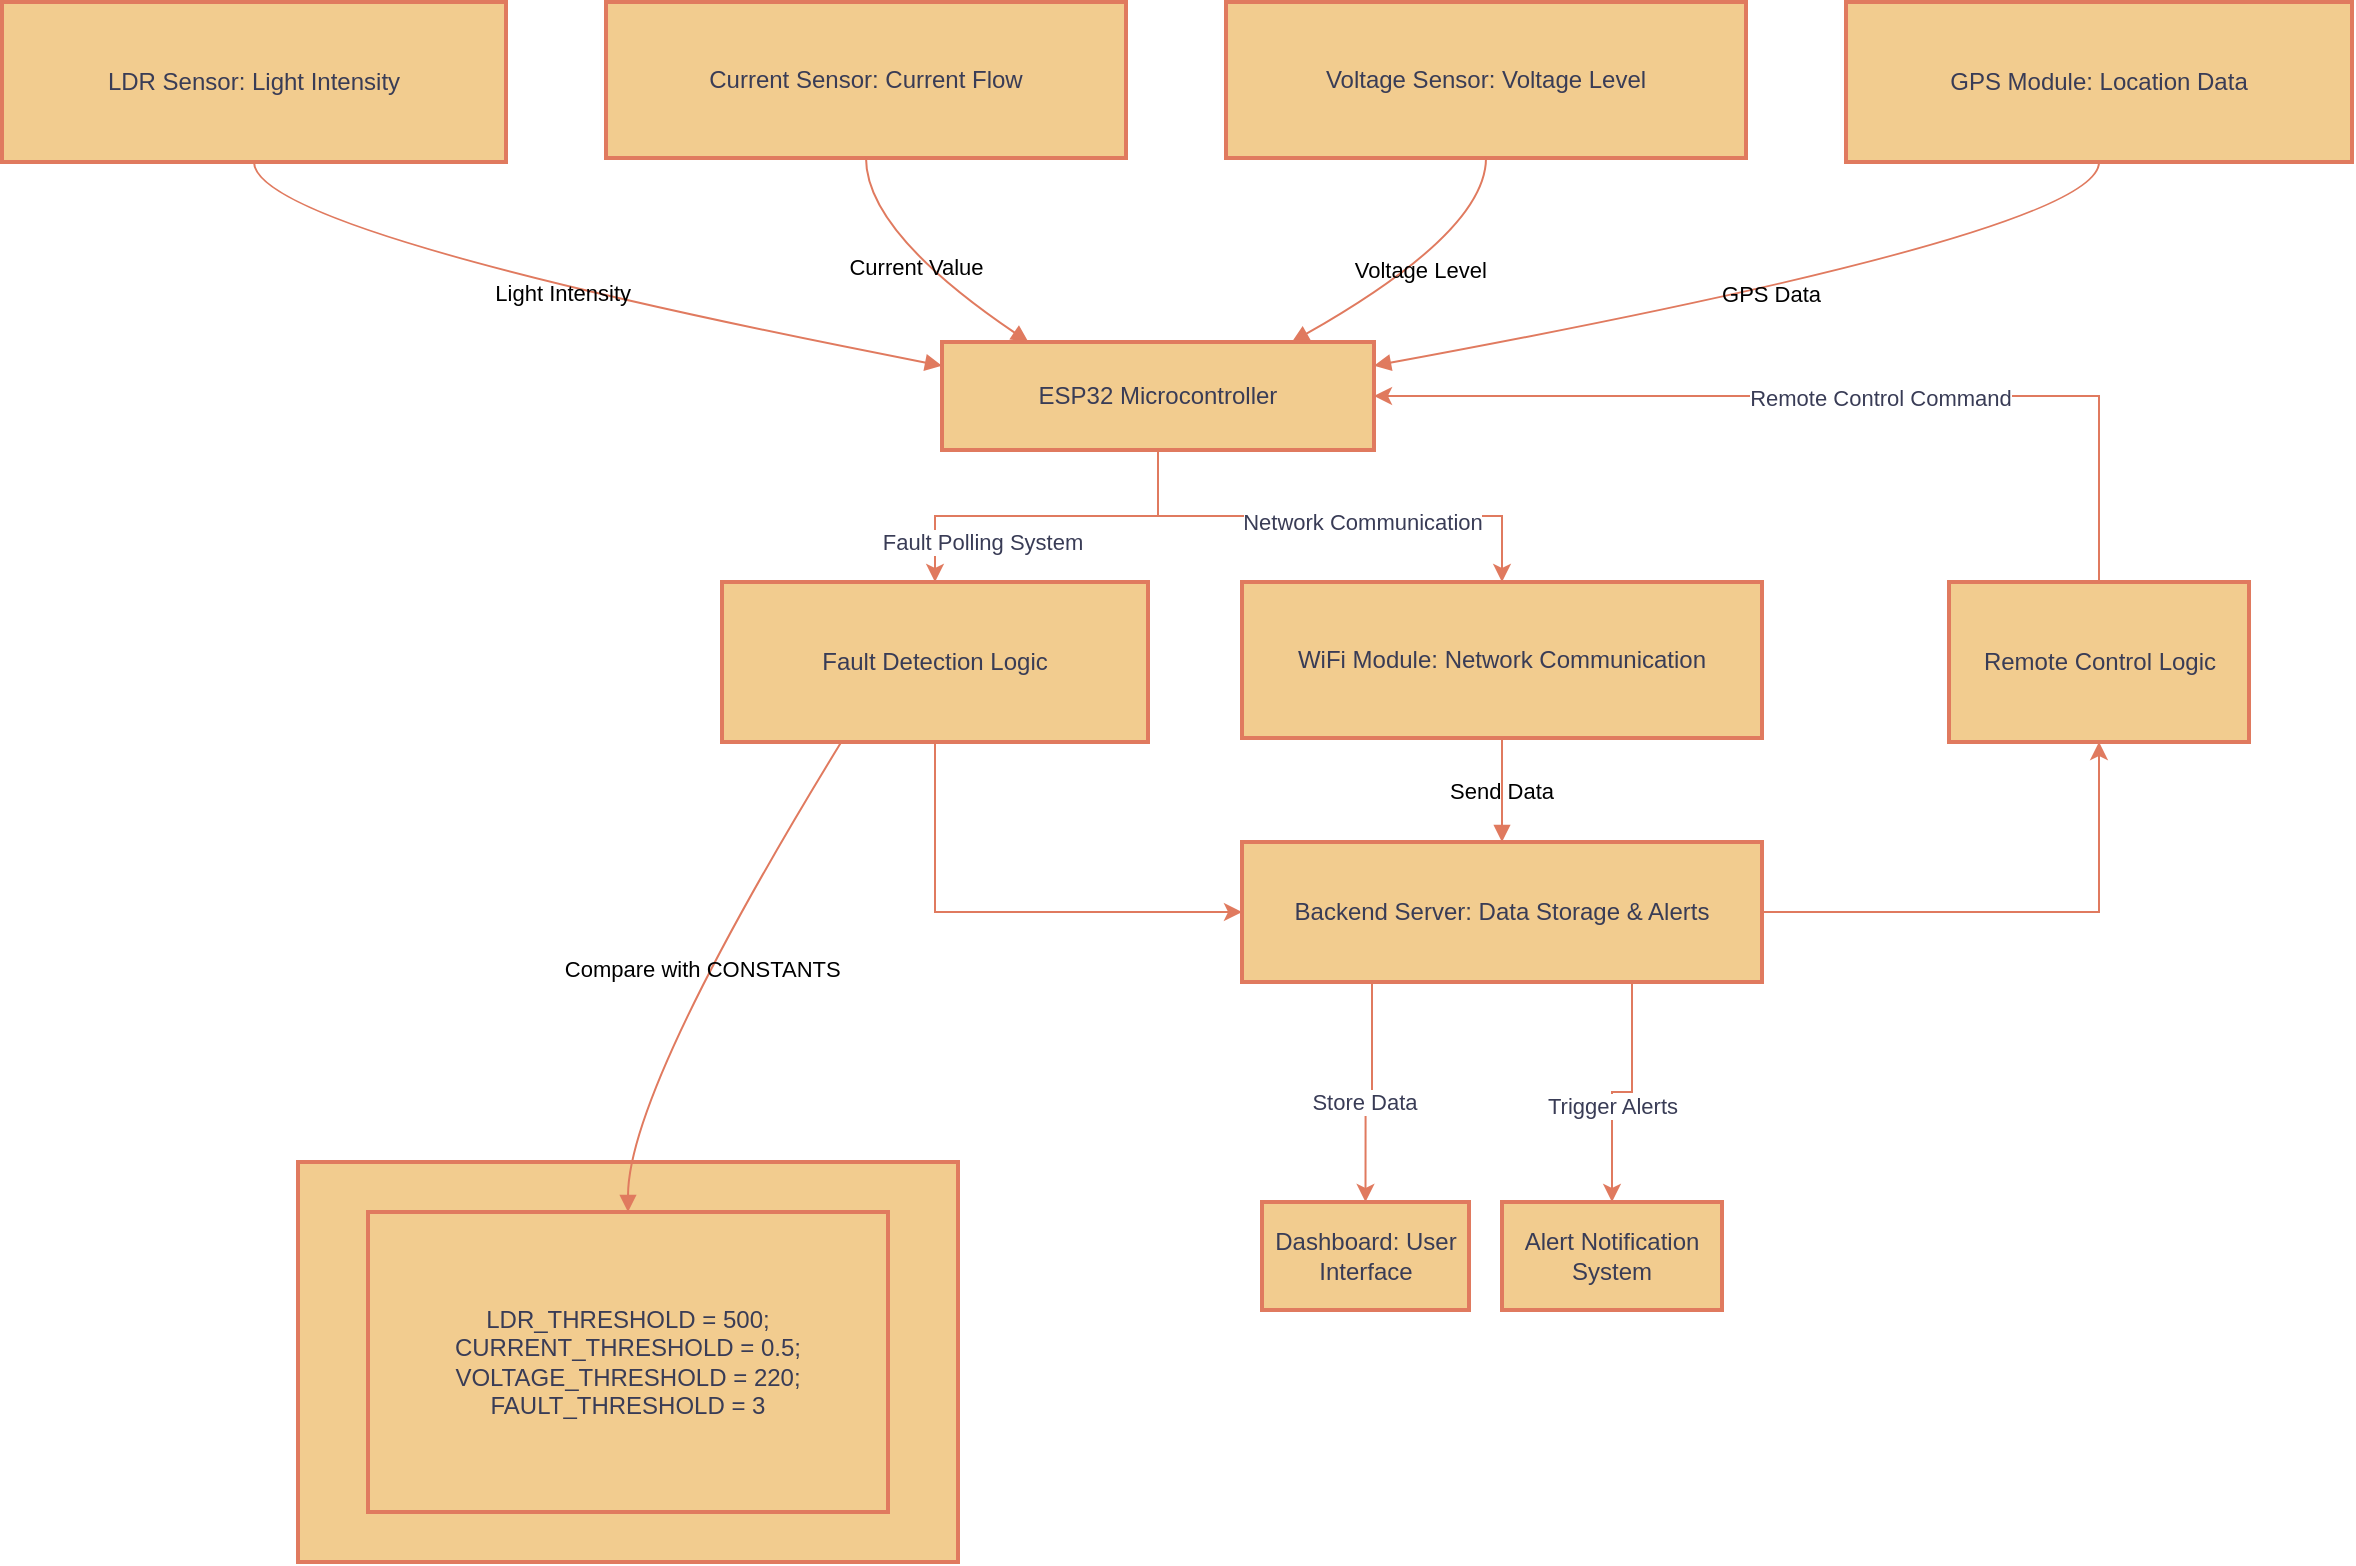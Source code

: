 <mxfile version="26.0.5">
  <diagram name="Page-1" id="kLO8YpI22ivUnQoXJgwh">
    <mxGraphModel dx="1633" dy="780" grid="1" gridSize="10" guides="1" tooltips="1" connect="1" arrows="1" fold="1" page="1" pageScale="1" pageWidth="850" pageHeight="1100" background="none" math="0" shadow="0" adaptiveColors="auto">
      <root>
        <mxCell id="0" />
        <mxCell id="1" parent="0" />
        <mxCell id="GBtNbsu-M8GLhQdwbJQ9-1" value="CONSTANTS" style="whiteSpace=wrap;strokeWidth=2;labelBackgroundColor=none;fillColor=#F2CC8F;strokeColor=#E07A5F;fontColor=#393C56;" vertex="1" parent="1">
          <mxGeometry x="168" y="600" width="330" height="200" as="geometry" />
        </mxCell>
        <mxCell id="GBtNbsu-M8GLhQdwbJQ9-26" style="edgeStyle=orthogonalEdgeStyle;rounded=0;orthogonalLoop=1;jettySize=auto;html=1;exitX=0.5;exitY=1;exitDx=0;exitDy=0;entryX=0.5;entryY=0;entryDx=0;entryDy=0;strokeColor=#E07A5F;fontColor=#393C56;fillColor=#F2CC8F;" edge="1" parent="1" source="GBtNbsu-M8GLhQdwbJQ9-2" target="GBtNbsu-M8GLhQdwbJQ9-7">
          <mxGeometry relative="1" as="geometry" />
        </mxCell>
        <mxCell id="GBtNbsu-M8GLhQdwbJQ9-27" value="Network Communication" style="edgeLabel;html=1;align=center;verticalAlign=middle;resizable=0;points=[];strokeColor=#E07A5F;fontColor=#393C56;fillColor=#F2CC8F;" vertex="1" connectable="0" parent="GBtNbsu-M8GLhQdwbJQ9-26">
          <mxGeometry x="0.135" y="-3" relative="1" as="geometry">
            <mxPoint as="offset" />
          </mxGeometry>
        </mxCell>
        <mxCell id="GBtNbsu-M8GLhQdwbJQ9-28" style="edgeStyle=orthogonalEdgeStyle;rounded=0;orthogonalLoop=1;jettySize=auto;html=1;exitX=0.5;exitY=1;exitDx=0;exitDy=0;entryX=0.5;entryY=0;entryDx=0;entryDy=0;strokeColor=#E07A5F;fontColor=#393C56;fillColor=#F2CC8F;" edge="1" parent="1" source="GBtNbsu-M8GLhQdwbJQ9-2" target="GBtNbsu-M8GLhQdwbJQ9-8">
          <mxGeometry relative="1" as="geometry" />
        </mxCell>
        <mxCell id="GBtNbsu-M8GLhQdwbJQ9-38" value="Fault Polling System" style="edgeLabel;html=1;align=center;verticalAlign=middle;resizable=0;points=[];strokeColor=#E07A5F;fontColor=#393C56;fillColor=#F2CC8F;" vertex="1" connectable="0" parent="GBtNbsu-M8GLhQdwbJQ9-28">
          <mxGeometry x="0.365" y="-2" relative="1" as="geometry">
            <mxPoint y="15" as="offset" />
          </mxGeometry>
        </mxCell>
        <mxCell id="GBtNbsu-M8GLhQdwbJQ9-2" value="ESP32 Microcontroller" style="whiteSpace=wrap;strokeWidth=2;labelBackgroundColor=none;fillColor=#F2CC8F;strokeColor=#E07A5F;fontColor=#393C56;" vertex="1" parent="1">
          <mxGeometry x="490" y="190" width="216" height="54" as="geometry" />
        </mxCell>
        <mxCell id="GBtNbsu-M8GLhQdwbJQ9-3" value="LDR Sensor: Light Intensity" style="whiteSpace=wrap;strokeWidth=2;labelBackgroundColor=none;fillColor=#F2CC8F;strokeColor=#E07A5F;fontColor=#393C56;" vertex="1" parent="1">
          <mxGeometry x="20" y="20" width="252" height="80" as="geometry" />
        </mxCell>
        <mxCell id="GBtNbsu-M8GLhQdwbJQ9-4" value="Current Sensor: Current Flow" style="whiteSpace=wrap;strokeWidth=2;labelBackgroundColor=none;fillColor=#F2CC8F;strokeColor=#E07A5F;fontColor=#393C56;" vertex="1" parent="1">
          <mxGeometry x="322" y="20" width="260" height="78" as="geometry" />
        </mxCell>
        <mxCell id="GBtNbsu-M8GLhQdwbJQ9-5" value="Voltage Sensor: Voltage Level" style="whiteSpace=wrap;strokeWidth=2;labelBackgroundColor=none;fillColor=#F2CC8F;strokeColor=#E07A5F;fontColor=#393C56;" vertex="1" parent="1">
          <mxGeometry x="632" y="20" width="260" height="78" as="geometry" />
        </mxCell>
        <mxCell id="GBtNbsu-M8GLhQdwbJQ9-6" value="GPS Module: Location Data" style="whiteSpace=wrap;strokeWidth=2;labelBackgroundColor=none;fillColor=#F2CC8F;strokeColor=#E07A5F;fontColor=#393C56;" vertex="1" parent="1">
          <mxGeometry x="942" y="20" width="253" height="80" as="geometry" />
        </mxCell>
        <mxCell id="GBtNbsu-M8GLhQdwbJQ9-7" value="WiFi Module: Network Communication" style="whiteSpace=wrap;strokeWidth=2;labelBackgroundColor=none;fillColor=#F2CC8F;strokeColor=#E07A5F;fontColor=#393C56;" vertex="1" parent="1">
          <mxGeometry x="640" y="310" width="260" height="78" as="geometry" />
        </mxCell>
        <mxCell id="GBtNbsu-M8GLhQdwbJQ9-25" style="edgeStyle=orthogonalEdgeStyle;rounded=0;orthogonalLoop=1;jettySize=auto;html=1;exitX=0.5;exitY=1;exitDx=0;exitDy=0;entryX=0;entryY=0.5;entryDx=0;entryDy=0;strokeColor=#E07A5F;fontColor=#393C56;fillColor=#F2CC8F;" edge="1" parent="1" source="GBtNbsu-M8GLhQdwbJQ9-8" target="GBtNbsu-M8GLhQdwbJQ9-9">
          <mxGeometry relative="1" as="geometry" />
        </mxCell>
        <mxCell id="GBtNbsu-M8GLhQdwbJQ9-8" value="Fault Detection Logic" style="whiteSpace=wrap;strokeWidth=2;labelBackgroundColor=none;fillColor=#F2CC8F;strokeColor=#E07A5F;fontColor=#393C56;" vertex="1" parent="1">
          <mxGeometry x="380" y="310" width="213" height="80" as="geometry" />
        </mxCell>
        <mxCell id="GBtNbsu-M8GLhQdwbJQ9-32" style="edgeStyle=orthogonalEdgeStyle;rounded=0;orthogonalLoop=1;jettySize=auto;html=1;exitX=0.25;exitY=1;exitDx=0;exitDy=0;entryX=0.5;entryY=0;entryDx=0;entryDy=0;strokeColor=#E07A5F;fontColor=#393C56;fillColor=#F2CC8F;" edge="1" parent="1" source="GBtNbsu-M8GLhQdwbJQ9-9" target="GBtNbsu-M8GLhQdwbJQ9-10">
          <mxGeometry relative="1" as="geometry" />
        </mxCell>
        <mxCell id="GBtNbsu-M8GLhQdwbJQ9-33" value="Store Data" style="edgeLabel;html=1;align=center;verticalAlign=middle;resizable=0;points=[];strokeColor=#E07A5F;fontColor=#393C56;fillColor=#F2CC8F;" vertex="1" connectable="0" parent="GBtNbsu-M8GLhQdwbJQ9-32">
          <mxGeometry x="0.116" y="-1" relative="1" as="geometry">
            <mxPoint as="offset" />
          </mxGeometry>
        </mxCell>
        <mxCell id="GBtNbsu-M8GLhQdwbJQ9-35" value="" style="edgeStyle=orthogonalEdgeStyle;rounded=0;orthogonalLoop=1;jettySize=auto;html=1;strokeColor=#E07A5F;fontColor=#393C56;fillColor=#F2CC8F;" edge="1" parent="1" source="GBtNbsu-M8GLhQdwbJQ9-9" target="GBtNbsu-M8GLhQdwbJQ9-34">
          <mxGeometry relative="1" as="geometry" />
        </mxCell>
        <mxCell id="GBtNbsu-M8GLhQdwbJQ9-9" value="Backend Server: Data Storage &amp; Alerts" style="whiteSpace=wrap;strokeWidth=2;labelBackgroundColor=none;fillColor=#F2CC8F;strokeColor=#E07A5F;fontColor=#393C56;" vertex="1" parent="1">
          <mxGeometry x="640" y="440" width="260" height="70" as="geometry" />
        </mxCell>
        <mxCell id="GBtNbsu-M8GLhQdwbJQ9-10" value="Dashboard: User Interface" style="whiteSpace=wrap;strokeWidth=2;labelBackgroundColor=none;fillColor=#F2CC8F;strokeColor=#E07A5F;fontColor=#393C56;" vertex="1" parent="1">
          <mxGeometry x="650" y="620" width="103.5" height="54" as="geometry" />
        </mxCell>
        <mxCell id="GBtNbsu-M8GLhQdwbJQ9-30" value="" style="edgeStyle=orthogonalEdgeStyle;rounded=0;orthogonalLoop=1;jettySize=auto;html=1;strokeColor=#E07A5F;fontColor=#393C56;fillColor=#F2CC8F;exitX=0.75;exitY=1;exitDx=0;exitDy=0;entryX=0.5;entryY=0;entryDx=0;entryDy=0;" edge="1" parent="1" source="GBtNbsu-M8GLhQdwbJQ9-9" target="GBtNbsu-M8GLhQdwbJQ9-11">
          <mxGeometry relative="1" as="geometry">
            <mxPoint x="892.004" y="620" as="sourcePoint" />
            <mxPoint x="790" y="550" as="targetPoint" />
          </mxGeometry>
        </mxCell>
        <mxCell id="GBtNbsu-M8GLhQdwbJQ9-31" value="Trigger Alerts" style="edgeLabel;html=1;align=center;verticalAlign=middle;resizable=0;points=[];strokeColor=#E07A5F;fontColor=#393C56;fillColor=#F2CC8F;" vertex="1" connectable="0" parent="GBtNbsu-M8GLhQdwbJQ9-30">
          <mxGeometry x="0.204" relative="1" as="geometry">
            <mxPoint as="offset" />
          </mxGeometry>
        </mxCell>
        <mxCell id="GBtNbsu-M8GLhQdwbJQ9-11" value="Alert Notification System" style="whiteSpace=wrap;strokeWidth=2;labelBackgroundColor=none;fillColor=#F2CC8F;strokeColor=#E07A5F;fontColor=#393C56;" vertex="1" parent="1">
          <mxGeometry x="770" y="620" width="110" height="54" as="geometry" />
        </mxCell>
        <mxCell id="GBtNbsu-M8GLhQdwbJQ9-12" value="LDR_THRESHOLD = 500; CURRENT_THRESHOLD = 0.5; VOLTAGE_THRESHOLD = 220; FAULT_THRESHOLD = 3" style="whiteSpace=wrap;strokeWidth=2;labelBackgroundColor=none;fillColor=#F2CC8F;strokeColor=#E07A5F;fontColor=#393C56;" vertex="1" parent="1">
          <mxGeometry x="203" y="625" width="260" height="150" as="geometry" />
        </mxCell>
        <mxCell id="GBtNbsu-M8GLhQdwbJQ9-13" value="Light Intensity" style="curved=1;startArrow=none;endArrow=block;exitX=0.5;exitY=1;entryX=0;entryY=0.22;rounded=0;labelBackgroundColor=none;strokeColor=#E07A5F;fontColor=default;" edge="1" parent="1" source="GBtNbsu-M8GLhQdwbJQ9-3" target="GBtNbsu-M8GLhQdwbJQ9-2">
          <mxGeometry relative="1" as="geometry">
            <Array as="points">
              <mxPoint x="146" y="135" />
            </Array>
          </mxGeometry>
        </mxCell>
        <mxCell id="GBtNbsu-M8GLhQdwbJQ9-14" value="Current Value" style="curved=1;startArrow=none;endArrow=block;exitX=0.5;exitY=1;entryX=0.2;entryY=0;rounded=0;labelBackgroundColor=none;strokeColor=#E07A5F;fontColor=default;" edge="1" parent="1" source="GBtNbsu-M8GLhQdwbJQ9-4" target="GBtNbsu-M8GLhQdwbJQ9-2">
          <mxGeometry relative="1" as="geometry">
            <Array as="points">
              <mxPoint x="452" y="135" />
            </Array>
          </mxGeometry>
        </mxCell>
        <mxCell id="GBtNbsu-M8GLhQdwbJQ9-15" value="Voltage Level" style="curved=1;startArrow=none;endArrow=block;exitX=0.5;exitY=1;entryX=0.81;entryY=0;rounded=0;labelBackgroundColor=none;strokeColor=#E07A5F;fontColor=default;" edge="1" parent="1" source="GBtNbsu-M8GLhQdwbJQ9-5" target="GBtNbsu-M8GLhQdwbJQ9-2">
          <mxGeometry relative="1" as="geometry">
            <Array as="points">
              <mxPoint x="762" y="135" />
            </Array>
          </mxGeometry>
        </mxCell>
        <mxCell id="GBtNbsu-M8GLhQdwbJQ9-16" value="GPS Data" style="curved=1;startArrow=none;endArrow=block;exitX=0.5;exitY=1;entryX=1;entryY=0.22;rounded=0;labelBackgroundColor=none;strokeColor=#E07A5F;fontColor=default;" edge="1" parent="1" source="GBtNbsu-M8GLhQdwbJQ9-6" target="GBtNbsu-M8GLhQdwbJQ9-2">
          <mxGeometry relative="1" as="geometry">
            <Array as="points">
              <mxPoint x="1069" y="135" />
            </Array>
          </mxGeometry>
        </mxCell>
        <mxCell id="GBtNbsu-M8GLhQdwbJQ9-18" value="Compare with CONSTANTS" style="curved=1;startArrow=none;endArrow=block;exitX=0.28;exitY=1;entryX=0.5;entryY=0;rounded=0;labelBackgroundColor=none;strokeColor=#E07A5F;fontColor=default;" edge="1" parent="1" source="GBtNbsu-M8GLhQdwbJQ9-8" target="GBtNbsu-M8GLhQdwbJQ9-12">
          <mxGeometry relative="1" as="geometry">
            <Array as="points">
              <mxPoint x="333" y="564" />
            </Array>
          </mxGeometry>
        </mxCell>
        <mxCell id="GBtNbsu-M8GLhQdwbJQ9-21" value="Send Data" style="curved=1;startArrow=none;endArrow=block;exitX=0.5;exitY=1;entryX=0.5;entryY=0;rounded=0;labelBackgroundColor=none;strokeColor=#E07A5F;fontColor=default;" edge="1" parent="1" source="GBtNbsu-M8GLhQdwbJQ9-7" target="GBtNbsu-M8GLhQdwbJQ9-9">
          <mxGeometry relative="1" as="geometry">
            <Array as="points" />
          </mxGeometry>
        </mxCell>
        <mxCell id="GBtNbsu-M8GLhQdwbJQ9-36" style="edgeStyle=orthogonalEdgeStyle;rounded=0;orthogonalLoop=1;jettySize=auto;html=1;exitX=0.5;exitY=0;exitDx=0;exitDy=0;entryX=1;entryY=0.5;entryDx=0;entryDy=0;strokeColor=#E07A5F;fontColor=#393C56;fillColor=#F2CC8F;" edge="1" parent="1" source="GBtNbsu-M8GLhQdwbJQ9-34" target="GBtNbsu-M8GLhQdwbJQ9-2">
          <mxGeometry relative="1" as="geometry" />
        </mxCell>
        <mxCell id="GBtNbsu-M8GLhQdwbJQ9-37" value="Remote Control Command" style="edgeLabel;html=1;align=center;verticalAlign=middle;resizable=0;points=[];strokeColor=#E07A5F;fontColor=#393C56;fillColor=#F2CC8F;" vertex="1" connectable="0" parent="GBtNbsu-M8GLhQdwbJQ9-36">
          <mxGeometry x="-0.108" y="1" relative="1" as="geometry">
            <mxPoint as="offset" />
          </mxGeometry>
        </mxCell>
        <mxCell id="GBtNbsu-M8GLhQdwbJQ9-34" value="Remote Control Logic" style="whiteSpace=wrap;html=1;fillColor=#F2CC8F;strokeColor=#E07A5F;fontColor=#393C56;strokeWidth=2;labelBackgroundColor=none;" vertex="1" parent="1">
          <mxGeometry x="993.5" y="310" width="150" height="80" as="geometry" />
        </mxCell>
      </root>
    </mxGraphModel>
  </diagram>
</mxfile>
